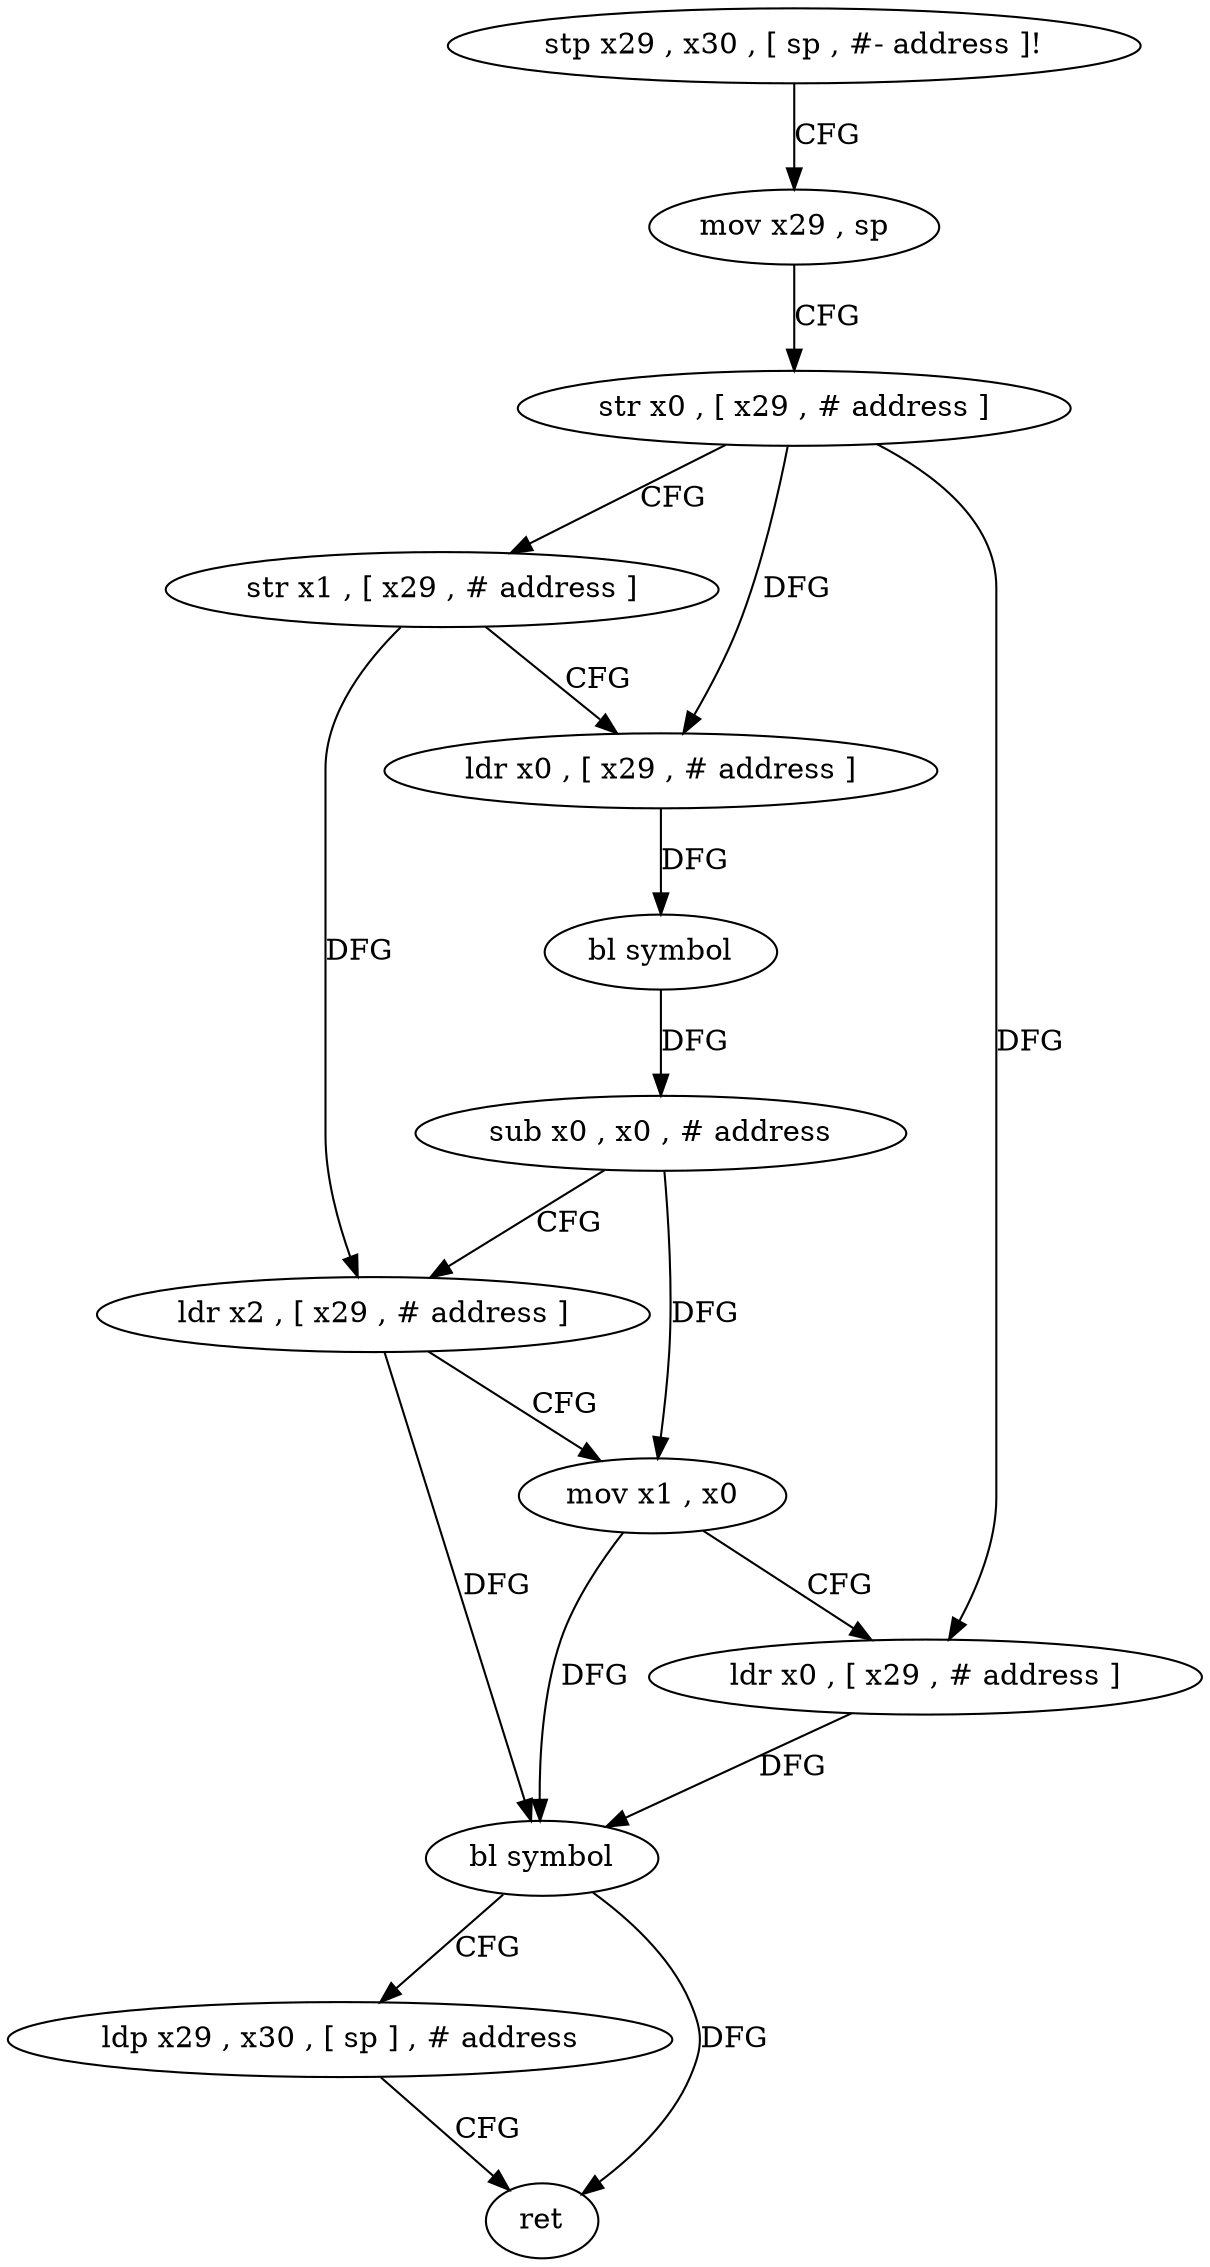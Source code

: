 digraph "func" {
"230604" [label = "stp x29 , x30 , [ sp , #- address ]!" ]
"230608" [label = "mov x29 , sp" ]
"230612" [label = "str x0 , [ x29 , # address ]" ]
"230616" [label = "str x1 , [ x29 , # address ]" ]
"230620" [label = "ldr x0 , [ x29 , # address ]" ]
"230624" [label = "bl symbol" ]
"230628" [label = "sub x0 , x0 , # address" ]
"230632" [label = "ldr x2 , [ x29 , # address ]" ]
"230636" [label = "mov x1 , x0" ]
"230640" [label = "ldr x0 , [ x29 , # address ]" ]
"230644" [label = "bl symbol" ]
"230648" [label = "ldp x29 , x30 , [ sp ] , # address" ]
"230652" [label = "ret" ]
"230604" -> "230608" [ label = "CFG" ]
"230608" -> "230612" [ label = "CFG" ]
"230612" -> "230616" [ label = "CFG" ]
"230612" -> "230620" [ label = "DFG" ]
"230612" -> "230640" [ label = "DFG" ]
"230616" -> "230620" [ label = "CFG" ]
"230616" -> "230632" [ label = "DFG" ]
"230620" -> "230624" [ label = "DFG" ]
"230624" -> "230628" [ label = "DFG" ]
"230628" -> "230632" [ label = "CFG" ]
"230628" -> "230636" [ label = "DFG" ]
"230632" -> "230636" [ label = "CFG" ]
"230632" -> "230644" [ label = "DFG" ]
"230636" -> "230640" [ label = "CFG" ]
"230636" -> "230644" [ label = "DFG" ]
"230640" -> "230644" [ label = "DFG" ]
"230644" -> "230648" [ label = "CFG" ]
"230644" -> "230652" [ label = "DFG" ]
"230648" -> "230652" [ label = "CFG" ]
}
